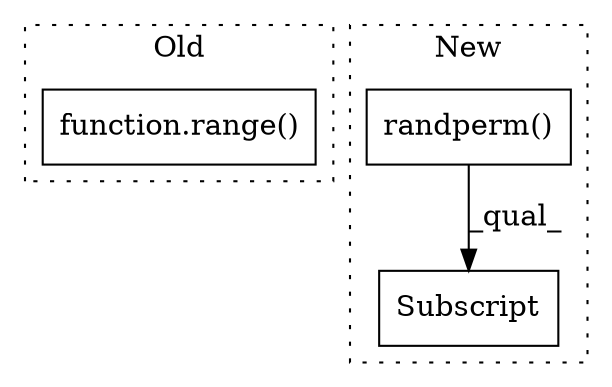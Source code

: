 digraph G {
subgraph cluster0 {
1 [label="function.range()" a="75" s="2731,2748" l="6,1" shape="box"];
label = "Old";
style="dotted";
}
subgraph cluster1 {
2 [label="randperm()" a="75" s="3327,3353" l="15,1" shape="box"];
3 [label="Subscript" a="63" s="3327,0" l="31,0" shape="box"];
label = "New";
style="dotted";
}
2 -> 3 [label="_qual_"];
}